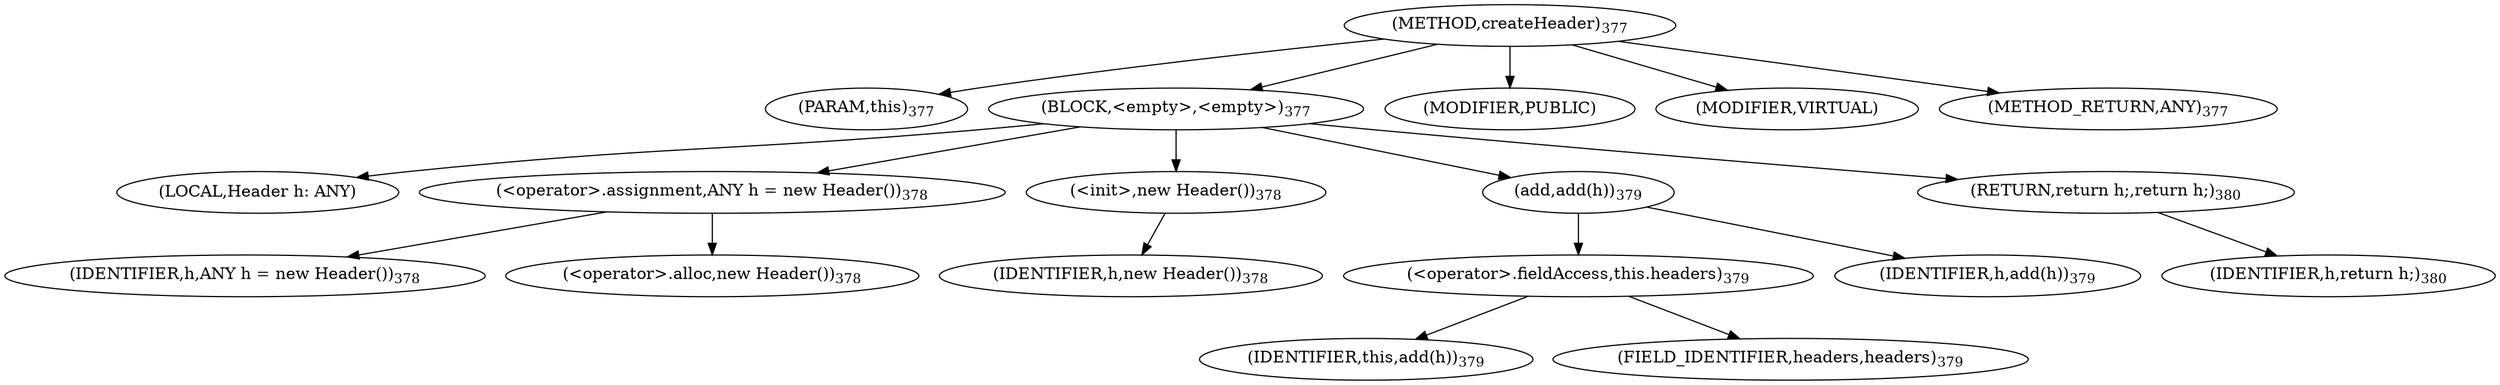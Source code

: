 digraph "createHeader" {  
"669" [label = <(METHOD,createHeader)<SUB>377</SUB>> ]
"670" [label = <(PARAM,this)<SUB>377</SUB>> ]
"671" [label = <(BLOCK,&lt;empty&gt;,&lt;empty&gt;)<SUB>377</SUB>> ]
"63" [label = <(LOCAL,Header h: ANY)> ]
"672" [label = <(&lt;operator&gt;.assignment,ANY h = new Header())<SUB>378</SUB>> ]
"673" [label = <(IDENTIFIER,h,ANY h = new Header())<SUB>378</SUB>> ]
"674" [label = <(&lt;operator&gt;.alloc,new Header())<SUB>378</SUB>> ]
"675" [label = <(&lt;init&gt;,new Header())<SUB>378</SUB>> ]
"62" [label = <(IDENTIFIER,h,new Header())<SUB>378</SUB>> ]
"676" [label = <(add,add(h))<SUB>379</SUB>> ]
"677" [label = <(&lt;operator&gt;.fieldAccess,this.headers)<SUB>379</SUB>> ]
"678" [label = <(IDENTIFIER,this,add(h))<SUB>379</SUB>> ]
"679" [label = <(FIELD_IDENTIFIER,headers,headers)<SUB>379</SUB>> ]
"680" [label = <(IDENTIFIER,h,add(h))<SUB>379</SUB>> ]
"681" [label = <(RETURN,return h;,return h;)<SUB>380</SUB>> ]
"682" [label = <(IDENTIFIER,h,return h;)<SUB>380</SUB>> ]
"683" [label = <(MODIFIER,PUBLIC)> ]
"684" [label = <(MODIFIER,VIRTUAL)> ]
"685" [label = <(METHOD_RETURN,ANY)<SUB>377</SUB>> ]
  "669" -> "670" 
  "669" -> "671" 
  "669" -> "683" 
  "669" -> "684" 
  "669" -> "685" 
  "671" -> "63" 
  "671" -> "672" 
  "671" -> "675" 
  "671" -> "676" 
  "671" -> "681" 
  "672" -> "673" 
  "672" -> "674" 
  "675" -> "62" 
  "676" -> "677" 
  "676" -> "680" 
  "677" -> "678" 
  "677" -> "679" 
  "681" -> "682" 
}
